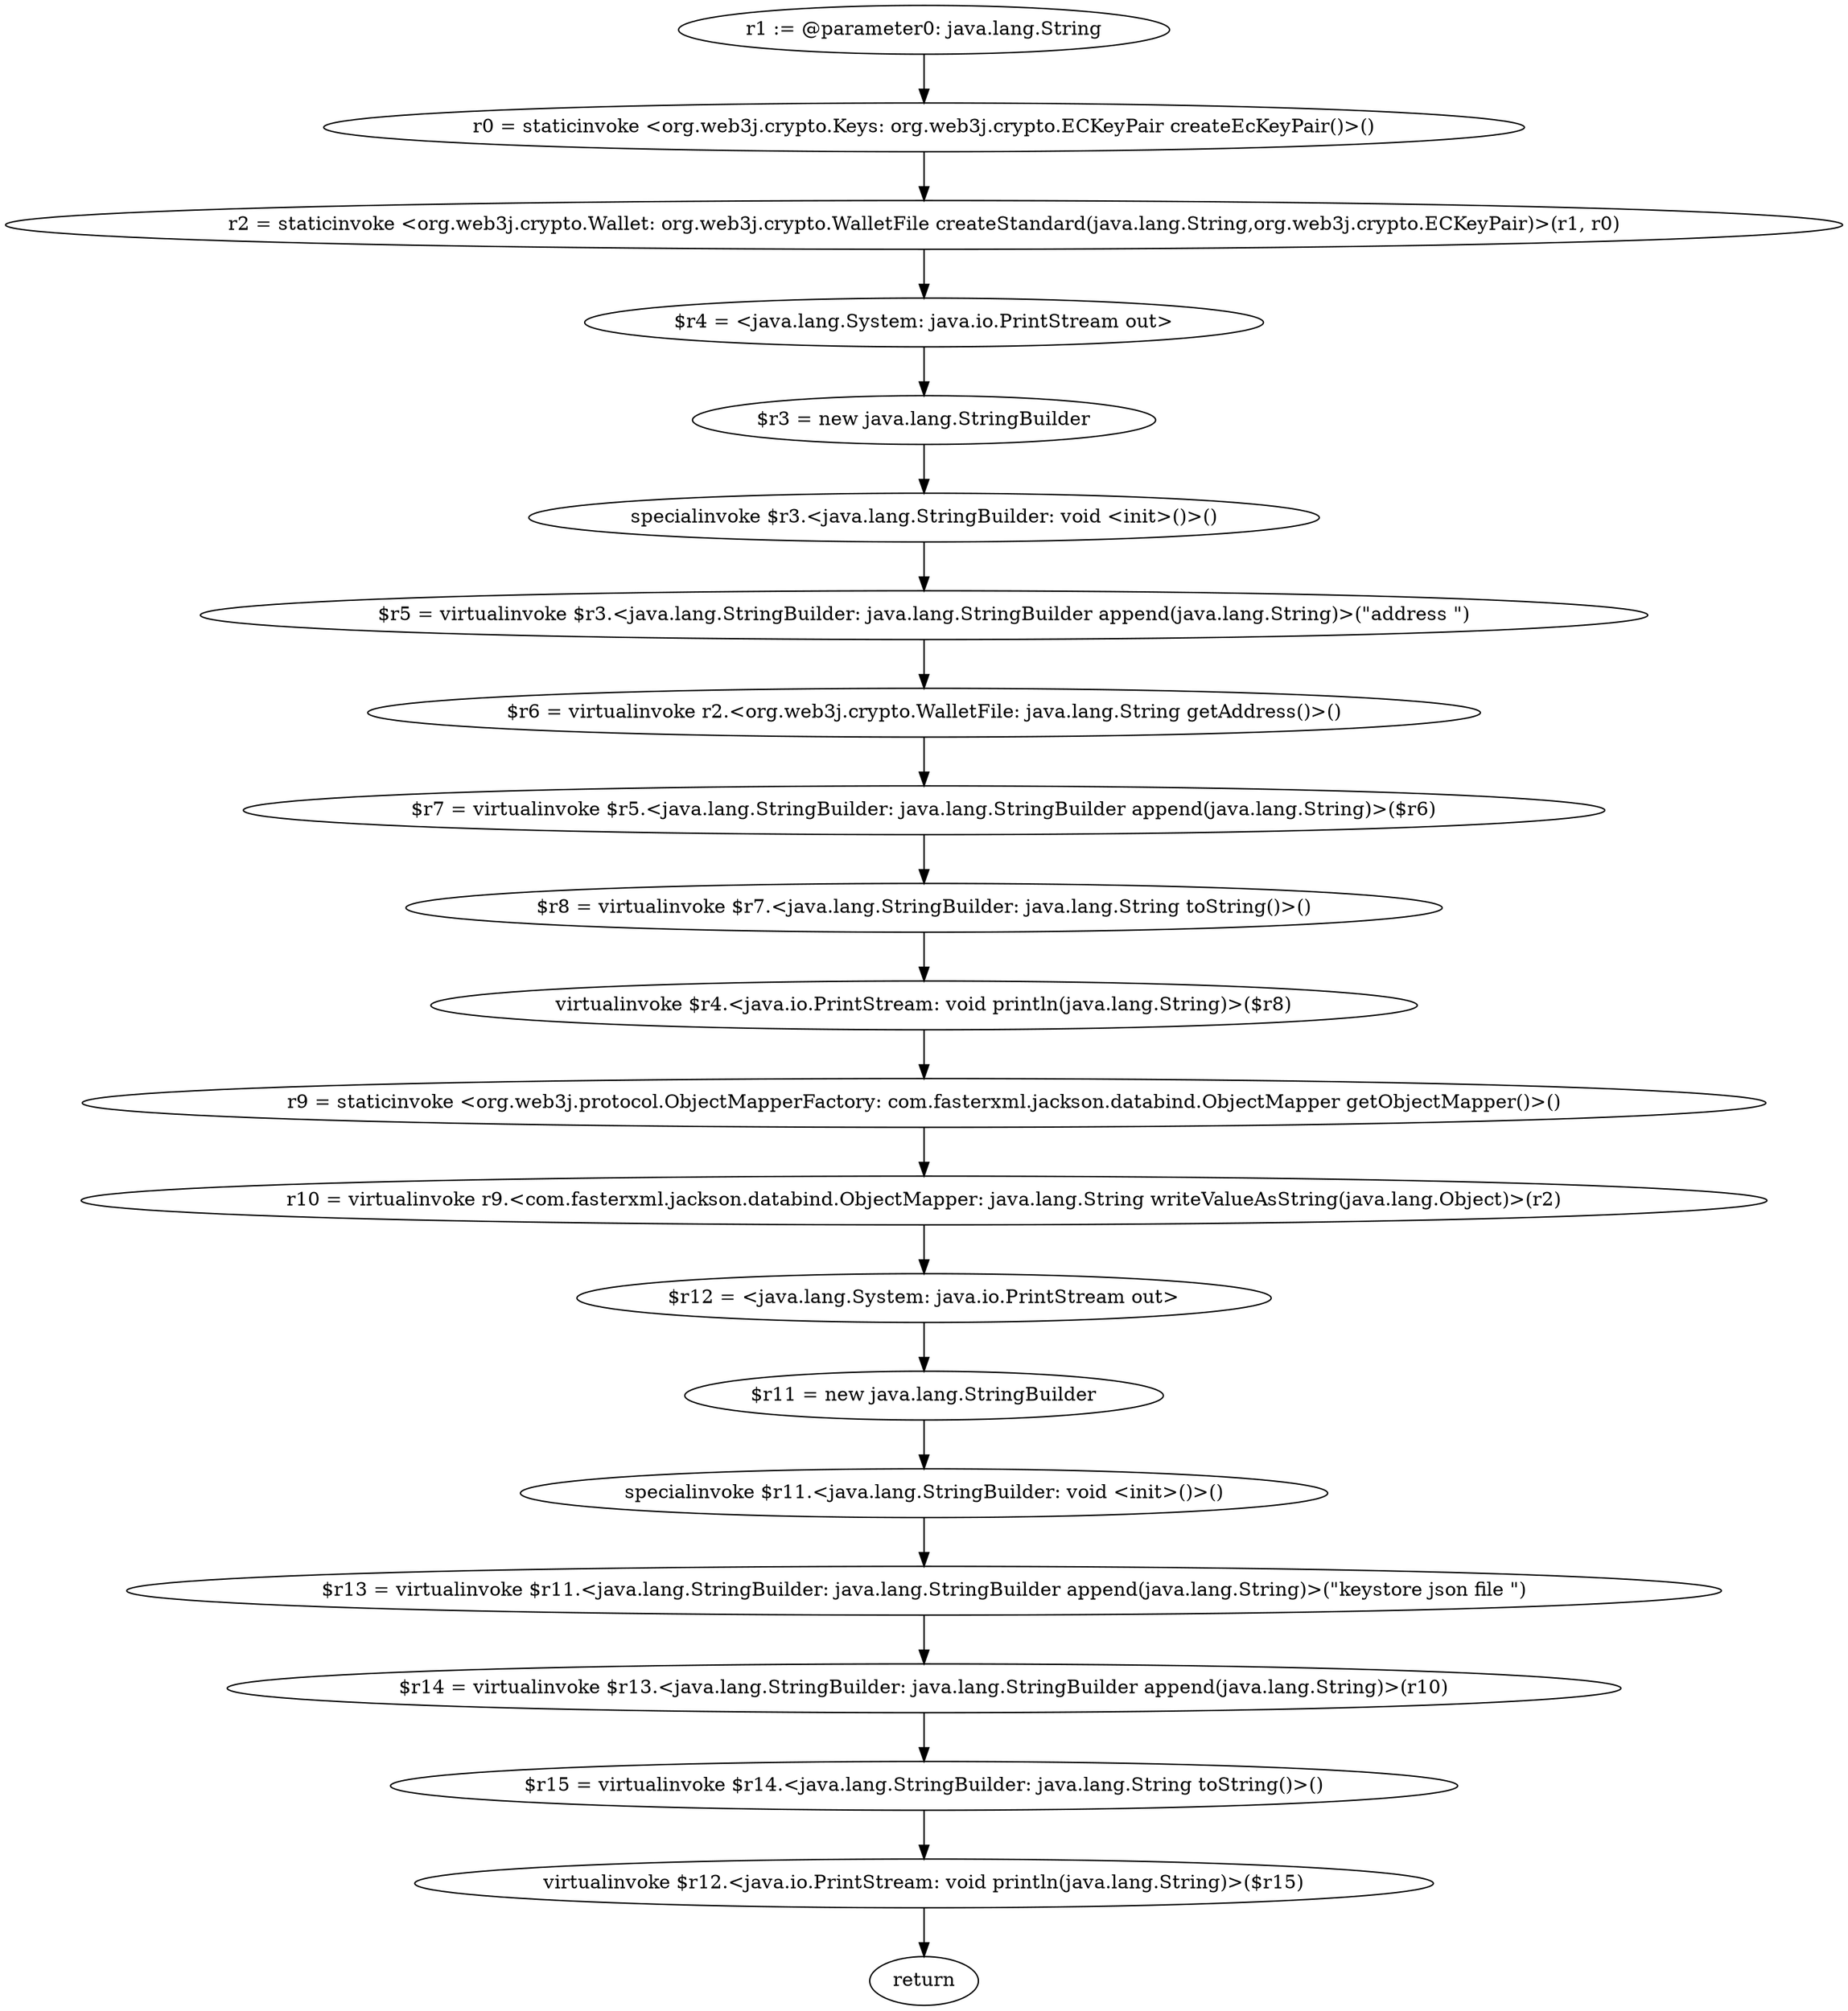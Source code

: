 digraph "unitGraph" {
    "r1 := @parameter0: java.lang.String"
    "r0 = staticinvoke <org.web3j.crypto.Keys: org.web3j.crypto.ECKeyPair createEcKeyPair()>()"
    "r2 = staticinvoke <org.web3j.crypto.Wallet: org.web3j.crypto.WalletFile createStandard(java.lang.String,org.web3j.crypto.ECKeyPair)>(r1, r0)"
    "$r4 = <java.lang.System: java.io.PrintStream out>"
    "$r3 = new java.lang.StringBuilder"
    "specialinvoke $r3.<java.lang.StringBuilder: void <init>()>()"
    "$r5 = virtualinvoke $r3.<java.lang.StringBuilder: java.lang.StringBuilder append(java.lang.String)>(\"address \")"
    "$r6 = virtualinvoke r2.<org.web3j.crypto.WalletFile: java.lang.String getAddress()>()"
    "$r7 = virtualinvoke $r5.<java.lang.StringBuilder: java.lang.StringBuilder append(java.lang.String)>($r6)"
    "$r8 = virtualinvoke $r7.<java.lang.StringBuilder: java.lang.String toString()>()"
    "virtualinvoke $r4.<java.io.PrintStream: void println(java.lang.String)>($r8)"
    "r9 = staticinvoke <org.web3j.protocol.ObjectMapperFactory: com.fasterxml.jackson.databind.ObjectMapper getObjectMapper()>()"
    "r10 = virtualinvoke r9.<com.fasterxml.jackson.databind.ObjectMapper: java.lang.String writeValueAsString(java.lang.Object)>(r2)"
    "$r12 = <java.lang.System: java.io.PrintStream out>"
    "$r11 = new java.lang.StringBuilder"
    "specialinvoke $r11.<java.lang.StringBuilder: void <init>()>()"
    "$r13 = virtualinvoke $r11.<java.lang.StringBuilder: java.lang.StringBuilder append(java.lang.String)>(\"keystore json file \")"
    "$r14 = virtualinvoke $r13.<java.lang.StringBuilder: java.lang.StringBuilder append(java.lang.String)>(r10)"
    "$r15 = virtualinvoke $r14.<java.lang.StringBuilder: java.lang.String toString()>()"
    "virtualinvoke $r12.<java.io.PrintStream: void println(java.lang.String)>($r15)"
    "return"
    "r1 := @parameter0: java.lang.String"->"r0 = staticinvoke <org.web3j.crypto.Keys: org.web3j.crypto.ECKeyPair createEcKeyPair()>()";
    "r0 = staticinvoke <org.web3j.crypto.Keys: org.web3j.crypto.ECKeyPair createEcKeyPair()>()"->"r2 = staticinvoke <org.web3j.crypto.Wallet: org.web3j.crypto.WalletFile createStandard(java.lang.String,org.web3j.crypto.ECKeyPair)>(r1, r0)";
    "r2 = staticinvoke <org.web3j.crypto.Wallet: org.web3j.crypto.WalletFile createStandard(java.lang.String,org.web3j.crypto.ECKeyPair)>(r1, r0)"->"$r4 = <java.lang.System: java.io.PrintStream out>";
    "$r4 = <java.lang.System: java.io.PrintStream out>"->"$r3 = new java.lang.StringBuilder";
    "$r3 = new java.lang.StringBuilder"->"specialinvoke $r3.<java.lang.StringBuilder: void <init>()>()";
    "specialinvoke $r3.<java.lang.StringBuilder: void <init>()>()"->"$r5 = virtualinvoke $r3.<java.lang.StringBuilder: java.lang.StringBuilder append(java.lang.String)>(\"address \")";
    "$r5 = virtualinvoke $r3.<java.lang.StringBuilder: java.lang.StringBuilder append(java.lang.String)>(\"address \")"->"$r6 = virtualinvoke r2.<org.web3j.crypto.WalletFile: java.lang.String getAddress()>()";
    "$r6 = virtualinvoke r2.<org.web3j.crypto.WalletFile: java.lang.String getAddress()>()"->"$r7 = virtualinvoke $r5.<java.lang.StringBuilder: java.lang.StringBuilder append(java.lang.String)>($r6)";
    "$r7 = virtualinvoke $r5.<java.lang.StringBuilder: java.lang.StringBuilder append(java.lang.String)>($r6)"->"$r8 = virtualinvoke $r7.<java.lang.StringBuilder: java.lang.String toString()>()";
    "$r8 = virtualinvoke $r7.<java.lang.StringBuilder: java.lang.String toString()>()"->"virtualinvoke $r4.<java.io.PrintStream: void println(java.lang.String)>($r8)";
    "virtualinvoke $r4.<java.io.PrintStream: void println(java.lang.String)>($r8)"->"r9 = staticinvoke <org.web3j.protocol.ObjectMapperFactory: com.fasterxml.jackson.databind.ObjectMapper getObjectMapper()>()";
    "r9 = staticinvoke <org.web3j.protocol.ObjectMapperFactory: com.fasterxml.jackson.databind.ObjectMapper getObjectMapper()>()"->"r10 = virtualinvoke r9.<com.fasterxml.jackson.databind.ObjectMapper: java.lang.String writeValueAsString(java.lang.Object)>(r2)";
    "r10 = virtualinvoke r9.<com.fasterxml.jackson.databind.ObjectMapper: java.lang.String writeValueAsString(java.lang.Object)>(r2)"->"$r12 = <java.lang.System: java.io.PrintStream out>";
    "$r12 = <java.lang.System: java.io.PrintStream out>"->"$r11 = new java.lang.StringBuilder";
    "$r11 = new java.lang.StringBuilder"->"specialinvoke $r11.<java.lang.StringBuilder: void <init>()>()";
    "specialinvoke $r11.<java.lang.StringBuilder: void <init>()>()"->"$r13 = virtualinvoke $r11.<java.lang.StringBuilder: java.lang.StringBuilder append(java.lang.String)>(\"keystore json file \")";
    "$r13 = virtualinvoke $r11.<java.lang.StringBuilder: java.lang.StringBuilder append(java.lang.String)>(\"keystore json file \")"->"$r14 = virtualinvoke $r13.<java.lang.StringBuilder: java.lang.StringBuilder append(java.lang.String)>(r10)";
    "$r14 = virtualinvoke $r13.<java.lang.StringBuilder: java.lang.StringBuilder append(java.lang.String)>(r10)"->"$r15 = virtualinvoke $r14.<java.lang.StringBuilder: java.lang.String toString()>()";
    "$r15 = virtualinvoke $r14.<java.lang.StringBuilder: java.lang.String toString()>()"->"virtualinvoke $r12.<java.io.PrintStream: void println(java.lang.String)>($r15)";
    "virtualinvoke $r12.<java.io.PrintStream: void println(java.lang.String)>($r15)"->"return";
}
